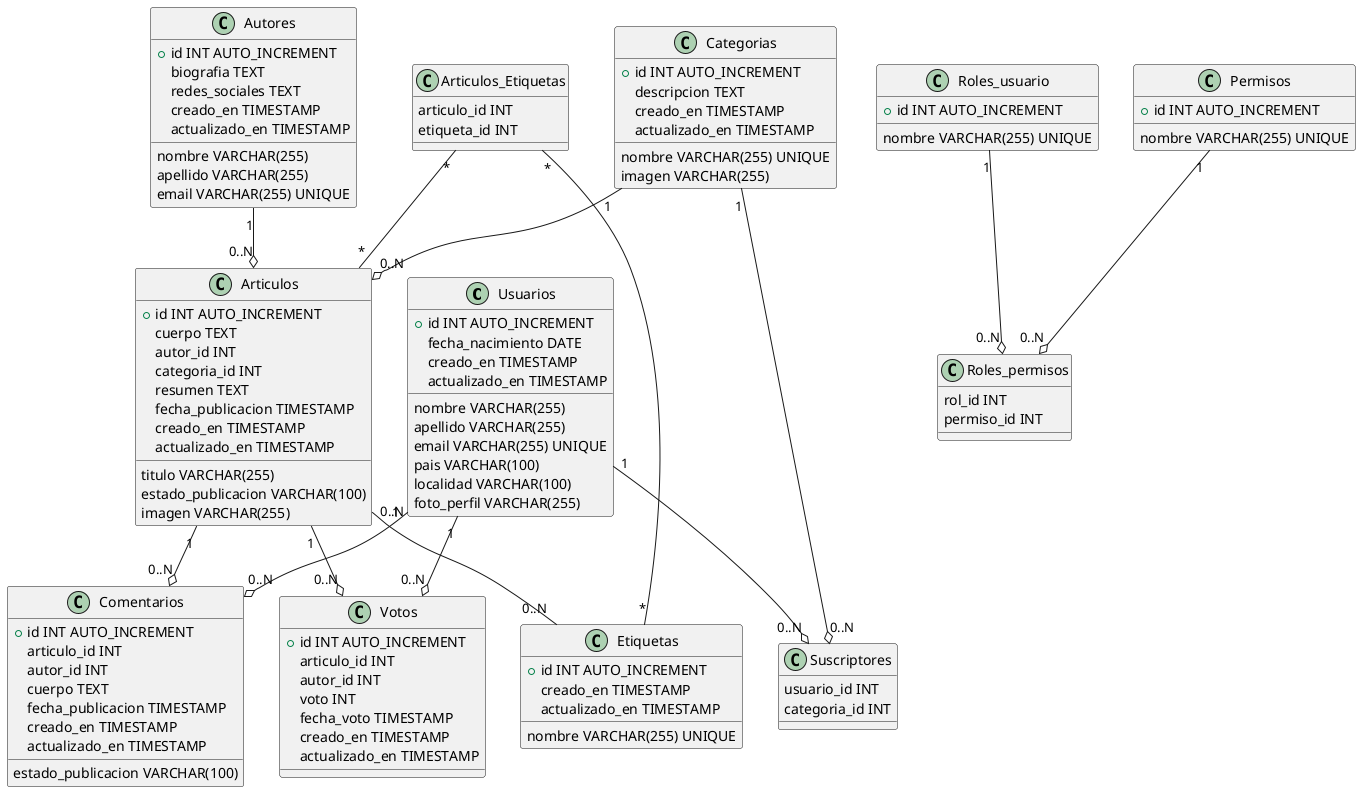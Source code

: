 @startuml
'idea.partialRender

' Tablas
class Usuarios {
  +id INT AUTO_INCREMENT
  nombre VARCHAR(255)
  apellido VARCHAR(255)
  email VARCHAR(255) UNIQUE
  fecha_nacimiento DATE
  pais VARCHAR(100)
  localidad VARCHAR(100)
  foto_perfil VARCHAR(255)
  creado_en TIMESTAMP
  actualizado_en TIMESTAMP
}

class Categorias {
  +id INT AUTO_INCREMENT
  nombre VARCHAR(255) UNIQUE
  descripcion TEXT
  imagen VARCHAR(255)
  creado_en TIMESTAMP
  actualizado_en TIMESTAMP
}

class Autores {
  +id INT AUTO_INCREMENT
  nombre VARCHAR(255)
  apellido VARCHAR(255)
  biografia TEXT
  redes_sociales TEXT
  email VARCHAR(255) UNIQUE
  creado_en TIMESTAMP
  actualizado_en TIMESTAMP
}

class Articulos {
  +id INT AUTO_INCREMENT
  titulo VARCHAR(255)
  cuerpo TEXT
  autor_id INT
  categoria_id INT
  resumen TEXT
  fecha_publicacion TIMESTAMP
  estado_publicacion VARCHAR(100)
  imagen VARCHAR(255)
  creado_en TIMESTAMP
  actualizado_en TIMESTAMP
}

class Comentarios {
  +id INT AUTO_INCREMENT
  articulo_id INT
  autor_id INT
  cuerpo TEXT
  fecha_publicacion TIMESTAMP
  estado_publicacion VARCHAR(100)
  creado_en TIMESTAMP
  actualizado_en TIMESTAMP
}

class Votos {
  +id INT AUTO_INCREMENT
  articulo_id INT
  autor_id INT
  voto INT
  fecha_voto TIMESTAMP
  creado_en TIMESTAMP
  actualizado_en TIMESTAMP
}

class Etiquetas {
  +id INT AUTO_INCREMENT
  nombre VARCHAR(255) UNIQUE
  creado_en TIMESTAMP
  actualizado_en TIMESTAMP
}

class Articulos_Etiquetas {
  articulo_id INT
  etiqueta_id INT
}

class Suscriptores {
  usuario_id INT
  categoria_id INT
}

class Roles_usuario {
  +id INT AUTO_INCREMENT
  nombre VARCHAR(255) UNIQUE
}

class Permisos {
  +id INT AUTO_INCREMENT
  nombre VARCHAR(255) UNIQUE
}

class Roles_permisos {
  rol_id INT
  permiso_id INT
}

' Relaciones
Autores "1" --o "0..N" Articulos
Categorias "1" --o "0..N" Articulos
Usuarios "1" --o "0..N" Comentarios
Articulos "1" --o "0..N" Comentarios
Usuarios "1" --o "0..N" Votos
Articulos "1" --o "0..N" Votos
Articulos "0..N" -- "0..N" Etiquetas
Usuarios "1" --o "0..N" Suscriptores
Categorias "1" --o "0..N" Suscriptores
Roles_usuario "1" --o "0..N" Roles_permisos
Permisos "1" --o "0..N" Roles_permisos
Articulos_Etiquetas "*" -- "*" Articulos
Articulos_Etiquetas "*" -- "*" Etiquetas

@enduml
